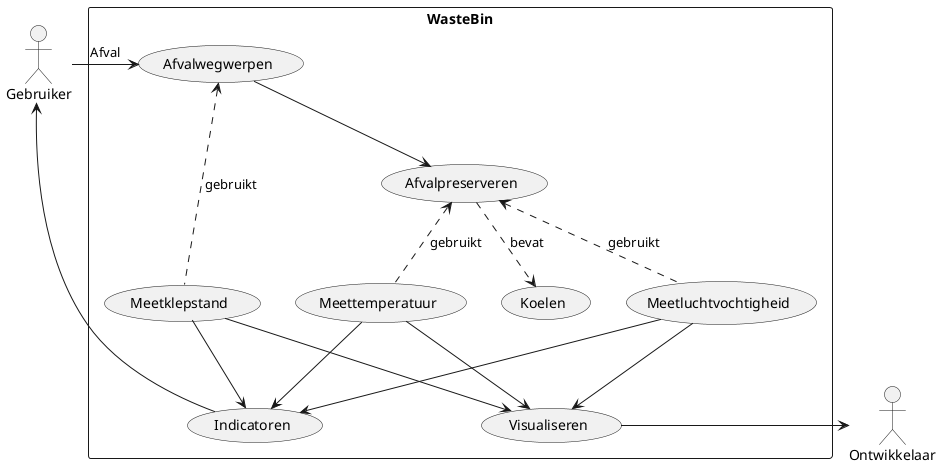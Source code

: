 @startuml Waste Bin Use Case Diagram




actor Gebruiker
actor Ontwikkelaar

rectangle WasteBin {
  Gebruiker -right-> (Afvalwegwerpen) : Afval
  (Afvalwegwerpen) --> (Afvalpreserveren) 

  (Meettemperatuur) -[dashed]up-> Afvalpreserveren : gebruikt
  (Meetluchtvochtigheid) -[dashed]up-> Afvalpreserveren : gebruikt
  (Meetklepstand) -[dashed]up-> Afvalwegwerpen : gebruikt

  (Afvalpreserveren) -[dashed]-> (Koelen) : bevat
  (Meetluchtvochtigheid) --> (Visualiseren) 
  (Meettemperatuur) --> (Visualiseren)
  (Meetklepstand) --> (Visualiseren) 
  (Visualiseren) -right-> Ontwikkelaar
  
  (Meetklepstand) --> (Indicatoren)
  (Meetluchtvochtigheid) --> (Indicatoren)
  (Meettemperatuur) --> (Indicatoren)
  (Indicatoren) -left-> Gebruiker
}


@enduml